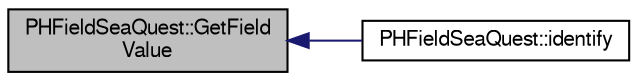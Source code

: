 digraph "PHFieldSeaQuest::GetFieldValue"
{
  bgcolor="transparent";
  edge [fontname="FreeSans",fontsize="10",labelfontname="FreeSans",labelfontsize="10"];
  node [fontname="FreeSans",fontsize="10",shape=record];
  rankdir="LR";
  Node1 [label="PHFieldSeaQuest::GetField\lValue",height=0.2,width=0.4,color="black", fillcolor="grey75", style="filled" fontcolor="black"];
  Node1 -> Node2 [dir="back",color="midnightblue",fontsize="10",style="solid",fontname="FreeSans"];
  Node2 [label="PHFieldSeaQuest::identify",height=0.2,width=0.4,color="black",URL="$d9/da8/classPHFieldSeaQuest.html#a14a0aa361e29c65d44e6ab16da96764d"];
}
